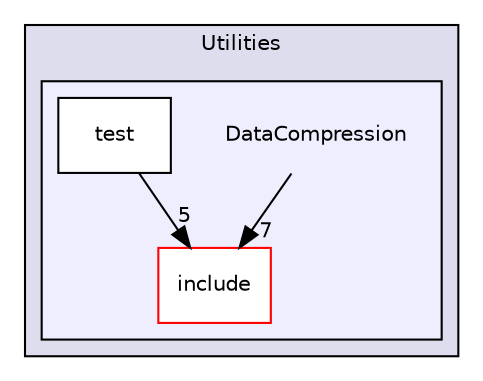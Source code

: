 digraph "/home/travis/build/AliceO2Group/AliceO2/Utilities/DataCompression" {
  bgcolor=transparent;
  compound=true
  node [ fontsize="10", fontname="Helvetica"];
  edge [ labelfontsize="10", labelfontname="Helvetica"];
  subgraph clusterdir_b05a5fa85f84bfc9013183c9d87f9a36 {
    graph [ bgcolor="#ddddee", pencolor="black", label="Utilities" fontname="Helvetica", fontsize="10", URL="dir_b05a5fa85f84bfc9013183c9d87f9a36.html"]
  subgraph clusterdir_e739392ef12c0b48c71c218f1fc8a69d {
    graph [ bgcolor="#eeeeff", pencolor="black", label="" URL="dir_e739392ef12c0b48c71c218f1fc8a69d.html"];
    dir_e739392ef12c0b48c71c218f1fc8a69d [shape=plaintext label="DataCompression"];
    dir_18f7c1ee6da6600fad774a08fdb3e7ce [shape=box label="include" color="red" fillcolor="white" style="filled" URL="dir_18f7c1ee6da6600fad774a08fdb3e7ce.html"];
    dir_7048f730ff7148d0bc9b4ba4c4e1741e [shape=box label="test" color="black" fillcolor="white" style="filled" URL="dir_7048f730ff7148d0bc9b4ba4c4e1741e.html"];
  }
  }
  dir_7048f730ff7148d0bc9b4ba4c4e1741e->dir_18f7c1ee6da6600fad774a08fdb3e7ce [headlabel="5", labeldistance=1.5 headhref="dir_000359_000357.html"];
  dir_e739392ef12c0b48c71c218f1fc8a69d->dir_18f7c1ee6da6600fad774a08fdb3e7ce [headlabel="7", labeldistance=1.5 headhref="dir_000356_000357.html"];
}
